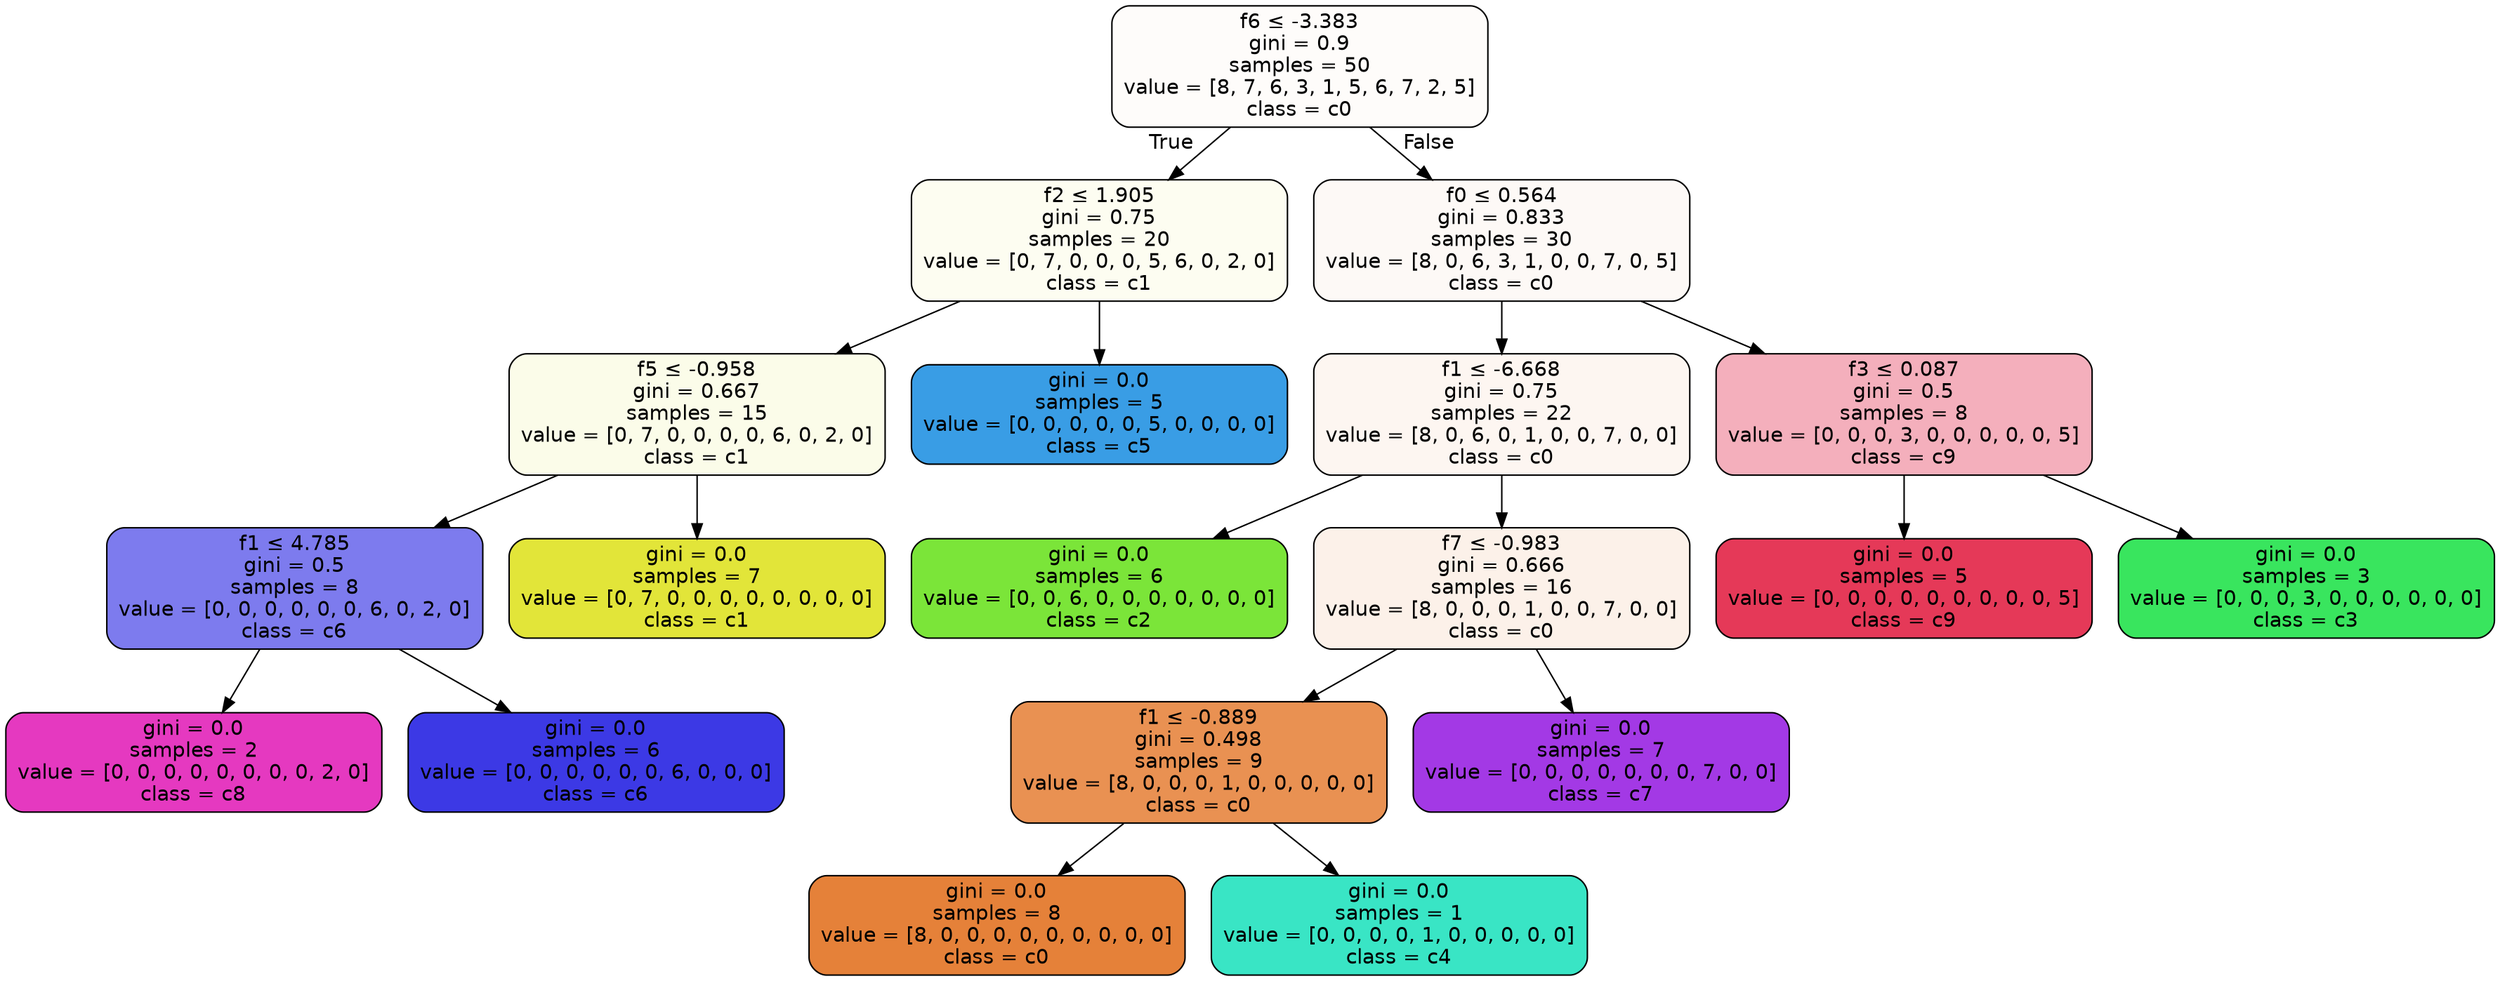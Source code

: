 digraph Tree {
node [shape=box, style="filled, rounded", color="black", fontname=helvetica] ;
edge [fontname=helvetica] ;
0 [label=<f6 &le; -3.383<br/>gini = 0.9<br/>samples = 50<br/>value = [8, 7, 6, 3, 1, 5, 6, 7, 2, 5]<br/>class = c0>, fillcolor="#e5813906"] ;
1 [label=<f2 &le; 1.905<br/>gini = 0.75<br/>samples = 20<br/>value = [0, 7, 0, 0, 0, 5, 6, 0, 2, 0]<br/>class = c1>, fillcolor="#e2e53912"] ;
0 -> 1 [labeldistance=2.5, labelangle=45, headlabel="True"] ;
2 [label=<f5 &le; -0.958<br/>gini = 0.667<br/>samples = 15<br/>value = [0, 7, 0, 0, 0, 0, 6, 0, 2, 0]<br/>class = c1>, fillcolor="#e2e5391c"] ;
1 -> 2 ;
3 [label=<f1 &le; 4.785<br/>gini = 0.5<br/>samples = 8<br/>value = [0, 0, 0, 0, 0, 0, 6, 0, 2, 0]<br/>class = c6>, fillcolor="#3c39e5aa"] ;
2 -> 3 ;
4 [label=<gini = 0.0<br/>samples = 2<br/>value = [0, 0, 0, 0, 0, 0, 0, 0, 2, 0]<br/>class = c8>, fillcolor="#e539c0ff"] ;
3 -> 4 ;
5 [label=<gini = 0.0<br/>samples = 6<br/>value = [0, 0, 0, 0, 0, 0, 6, 0, 0, 0]<br/>class = c6>, fillcolor="#3c39e5ff"] ;
3 -> 5 ;
6 [label=<gini = 0.0<br/>samples = 7<br/>value = [0, 7, 0, 0, 0, 0, 0, 0, 0, 0]<br/>class = c1>, fillcolor="#e2e539ff"] ;
2 -> 6 ;
7 [label=<gini = 0.0<br/>samples = 5<br/>value = [0, 0, 0, 0, 0, 5, 0, 0, 0, 0]<br/>class = c5>, fillcolor="#399de5ff"] ;
1 -> 7 ;
8 [label=<f0 &le; 0.564<br/>gini = 0.833<br/>samples = 30<br/>value = [8, 0, 6, 3, 1, 0, 0, 7, 0, 5]<br/>class = c0>, fillcolor="#e581390b"] ;
0 -> 8 [labeldistance=2.5, labelangle=-45, headlabel="False"] ;
9 [label=<f1 &le; -6.668<br/>gini = 0.75<br/>samples = 22<br/>value = [8, 0, 6, 0, 1, 0, 0, 7, 0, 0]<br/>class = c0>, fillcolor="#e5813911"] ;
8 -> 9 ;
10 [label=<gini = 0.0<br/>samples = 6<br/>value = [0, 0, 6, 0, 0, 0, 0, 0, 0, 0]<br/>class = c2>, fillcolor="#7be539ff"] ;
9 -> 10 ;
11 [label=<f7 &le; -0.983<br/>gini = 0.666<br/>samples = 16<br/>value = [8, 0, 0, 0, 1, 0, 0, 7, 0, 0]<br/>class = c0>, fillcolor="#e581391c"] ;
9 -> 11 ;
12 [label=<f1 &le; -0.889<br/>gini = 0.498<br/>samples = 9<br/>value = [8, 0, 0, 0, 1, 0, 0, 0, 0, 0]<br/>class = c0>, fillcolor="#e58139df"] ;
11 -> 12 ;
13 [label=<gini = 0.0<br/>samples = 8<br/>value = [8, 0, 0, 0, 0, 0, 0, 0, 0, 0]<br/>class = c0>, fillcolor="#e58139ff"] ;
12 -> 13 ;
14 [label=<gini = 0.0<br/>samples = 1<br/>value = [0, 0, 0, 0, 1, 0, 0, 0, 0, 0]<br/>class = c4>, fillcolor="#39e5c5ff"] ;
12 -> 14 ;
15 [label=<gini = 0.0<br/>samples = 7<br/>value = [0, 0, 0, 0, 0, 0, 0, 7, 0, 0]<br/>class = c7>, fillcolor="#a339e5ff"] ;
11 -> 15 ;
16 [label=<f3 &le; 0.087<br/>gini = 0.5<br/>samples = 8<br/>value = [0, 0, 0, 3, 0, 0, 0, 0, 0, 5]<br/>class = c9>, fillcolor="#e5395866"] ;
8 -> 16 ;
17 [label=<gini = 0.0<br/>samples = 5<br/>value = [0, 0, 0, 0, 0, 0, 0, 0, 0, 5]<br/>class = c9>, fillcolor="#e53958ff"] ;
16 -> 17 ;
18 [label=<gini = 0.0<br/>samples = 3<br/>value = [0, 0, 0, 3, 0, 0, 0, 0, 0, 0]<br/>class = c3>, fillcolor="#39e55eff"] ;
16 -> 18 ;
}
